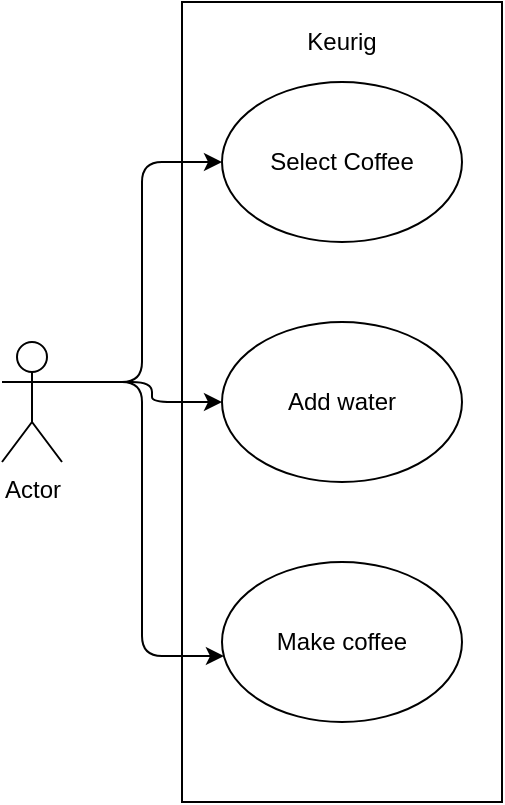 <mxfile version="13.7.7" type="github" pages="3">
  <diagram id="nabhbKor9mXPiOGX9Tdu" name="Use Case Diagram">
    <mxGraphModel dx="2062" dy="1113" grid="1" gridSize="10" guides="1" tooltips="1" connect="1" arrows="1" fold="1" page="1" pageScale="1" pageWidth="850" pageHeight="1100" math="0" shadow="0">
      <root>
        <mxCell id="0" />
        <mxCell id="1" parent="0" />
        <mxCell id="eJW4mWiuwkDCJfjYrWjE-1" value="" style="rounded=0;whiteSpace=wrap;html=1;" parent="1" vertex="1">
          <mxGeometry x="360" y="360" width="160" height="400" as="geometry" />
        </mxCell>
        <mxCell id="eJW4mWiuwkDCJfjYrWjE-2" value="Add water" style="ellipse;whiteSpace=wrap;html=1;" parent="1" vertex="1">
          <mxGeometry x="380" y="520" width="120" height="80" as="geometry" />
        </mxCell>
        <mxCell id="eJW4mWiuwkDCJfjYrWjE-3" value="Select Coffee" style="ellipse;whiteSpace=wrap;html=1;" parent="1" vertex="1">
          <mxGeometry x="380" y="400" width="120" height="80" as="geometry" />
        </mxCell>
        <mxCell id="eJW4mWiuwkDCJfjYrWjE-4" value="Make coffee" style="ellipse;whiteSpace=wrap;html=1;" parent="1" vertex="1">
          <mxGeometry x="380" y="640" width="120" height="80" as="geometry" />
        </mxCell>
        <mxCell id="eJW4mWiuwkDCJfjYrWjE-5" value="Actor" style="shape=umlActor;verticalLabelPosition=bottom;verticalAlign=top;html=1;outlineConnect=0;" parent="1" vertex="1">
          <mxGeometry x="270" y="530" width="30" height="60" as="geometry" />
        </mxCell>
        <mxCell id="eJW4mWiuwkDCJfjYrWjE-6" value="" style="edgeStyle=elbowEdgeStyle;elbow=horizontal;endArrow=classic;html=1;entryX=0;entryY=0.5;entryDx=0;entryDy=0;" parent="1" target="eJW4mWiuwkDCJfjYrWjE-3" edge="1">
          <mxGeometry width="50" height="50" relative="1" as="geometry">
            <mxPoint x="300" y="550" as="sourcePoint" />
            <mxPoint x="350" y="500" as="targetPoint" />
          </mxGeometry>
        </mxCell>
        <mxCell id="eJW4mWiuwkDCJfjYrWjE-7" value="" style="edgeStyle=elbowEdgeStyle;elbow=horizontal;endArrow=classic;html=1;entryX=0.008;entryY=0.588;entryDx=0;entryDy=0;entryPerimeter=0;" parent="1" target="eJW4mWiuwkDCJfjYrWjE-4" edge="1">
          <mxGeometry width="50" height="50" relative="1" as="geometry">
            <mxPoint x="310" y="550" as="sourcePoint" />
            <mxPoint x="390" y="450" as="targetPoint" />
            <Array as="points">
              <mxPoint x="340" y="620" />
            </Array>
          </mxGeometry>
        </mxCell>
        <mxCell id="eJW4mWiuwkDCJfjYrWjE-8" value="" style="edgeStyle=elbowEdgeStyle;elbow=horizontal;endArrow=classic;html=1;" parent="1" target="eJW4mWiuwkDCJfjYrWjE-2" edge="1">
          <mxGeometry width="50" height="50" relative="1" as="geometry">
            <mxPoint x="310" y="550" as="sourcePoint" />
            <mxPoint x="390" y="450" as="targetPoint" />
          </mxGeometry>
        </mxCell>
        <mxCell id="eJW4mWiuwkDCJfjYrWjE-9" value="Keurig" style="text;html=1;strokeColor=none;fillColor=none;align=center;verticalAlign=middle;whiteSpace=wrap;rounded=0;" parent="1" vertex="1">
          <mxGeometry x="420" y="370" width="40" height="20" as="geometry" />
        </mxCell>
      </root>
    </mxGraphModel>
  </diagram>
  <diagram id="fj7XMZRP-zhcd3e4IcRD" name="Domain Model">
    <mxGraphModel dx="2062" dy="1113" grid="1" gridSize="10" guides="1" tooltips="1" connect="1" arrows="1" fold="1" page="1" pageScale="1" pageWidth="850" pageHeight="1100" math="0" shadow="0">
      <root>
        <mxCell id="2-ZPQxiy_Hfg7RQ_xH3h-0" />
        <mxCell id="2-ZPQxiy_Hfg7RQ_xH3h-1" parent="2-ZPQxiy_Hfg7RQ_xH3h-0" />
        <mxCell id="e2Mw7yJbRmco-fGjlPFH-0" value="Keurig" style="rounded=0;whiteSpace=wrap;html=1;" parent="2-ZPQxiy_Hfg7RQ_xH3h-1" vertex="1">
          <mxGeometry x="380" y="560" width="120" height="60" as="geometry" />
        </mxCell>
        <mxCell id="e2Mw7yJbRmco-fGjlPFH-1" value="Actor" style="rounded=0;whiteSpace=wrap;html=1;" parent="2-ZPQxiy_Hfg7RQ_xH3h-1" vertex="1">
          <mxGeometry x="280" y="320" width="120" height="60" as="geometry" />
        </mxCell>
        <mxCell id="e2Mw7yJbRmco-fGjlPFH-8" value="Water" style="rounded=0;whiteSpace=wrap;html=1;" parent="2-ZPQxiy_Hfg7RQ_xH3h-1" vertex="1">
          <mxGeometry x="200" y="560" width="120" height="60" as="geometry" />
        </mxCell>
        <mxCell id="e2Mw7yJbRmco-fGjlPFH-9" value="Coffee Pod" style="rounded=0;whiteSpace=wrap;html=1;" parent="2-ZPQxiy_Hfg7RQ_xH3h-1" vertex="1">
          <mxGeometry x="440" y="420" width="120" height="60" as="geometry" />
        </mxCell>
        <mxCell id="e2Mw7yJbRmco-fGjlPFH-11" value="Cup" style="rounded=0;whiteSpace=wrap;html=1;" parent="2-ZPQxiy_Hfg7RQ_xH3h-1" vertex="1">
          <mxGeometry x="520" y="320" width="120" height="60" as="geometry" />
        </mxCell>
        <mxCell id="e2Mw7yJbRmco-fGjlPFH-19" value="" style="endArrow=classic;startArrow=classic;html=1;entryX=1;entryY=0.5;entryDx=0;entryDy=0;exitX=0;exitY=0.5;exitDx=0;exitDy=0;" parent="2-ZPQxiy_Hfg7RQ_xH3h-1" source="e2Mw7yJbRmco-fGjlPFH-0" target="e2Mw7yJbRmco-fGjlPFH-8" edge="1">
          <mxGeometry width="50" height="50" relative="1" as="geometry">
            <mxPoint x="350" y="570" as="sourcePoint" />
            <mxPoint x="350" y="490" as="targetPoint" />
          </mxGeometry>
        </mxCell>
        <mxCell id="e2Mw7yJbRmco-fGjlPFH-20" value="1.." style="text;html=1;strokeColor=none;fillColor=none;align=center;verticalAlign=middle;whiteSpace=wrap;rounded=0;" parent="2-ZPQxiy_Hfg7RQ_xH3h-1" vertex="1">
          <mxGeometry x="310" y="570" width="40" height="20" as="geometry" />
        </mxCell>
        <mxCell id="e2Mw7yJbRmco-fGjlPFH-21" value="1" style="text;html=1;strokeColor=none;fillColor=none;align=center;verticalAlign=middle;whiteSpace=wrap;rounded=0;" parent="2-ZPQxiy_Hfg7RQ_xH3h-1" vertex="1">
          <mxGeometry x="350" y="570" width="40" height="20" as="geometry" />
        </mxCell>
        <mxCell id="e2Mw7yJbRmco-fGjlPFH-25" value="" style="endArrow=classic;startArrow=classic;html=1;entryX=0.5;entryY=1;entryDx=0;entryDy=0;exitX=0.75;exitY=0;exitDx=0;exitDy=0;" parent="2-ZPQxiy_Hfg7RQ_xH3h-1" source="e2Mw7yJbRmco-fGjlPFH-0" target="e2Mw7yJbRmco-fGjlPFH-9" edge="1">
          <mxGeometry width="50" height="50" relative="1" as="geometry">
            <mxPoint x="540" y="580" as="sourcePoint" />
            <mxPoint x="540" y="500" as="targetPoint" />
            <Array as="points">
              <mxPoint x="470" y="510" />
              <mxPoint x="500" y="510" />
            </Array>
          </mxGeometry>
        </mxCell>
        <mxCell id="e2Mw7yJbRmco-fGjlPFH-29" value="" style="endArrow=classic;startArrow=classic;html=1;entryX=0.25;entryY=1;entryDx=0;entryDy=0;exitX=0.5;exitY=0;exitDx=0;exitDy=0;" parent="2-ZPQxiy_Hfg7RQ_xH3h-1" source="e2Mw7yJbRmco-fGjlPFH-8" target="e2Mw7yJbRmco-fGjlPFH-1" edge="1">
          <mxGeometry width="50" height="50" relative="1" as="geometry">
            <mxPoint x="400" y="590" as="sourcePoint" />
            <mxPoint x="450" y="540" as="targetPoint" />
            <Array as="points">
              <mxPoint x="260" y="520" />
              <mxPoint x="310" y="520" />
            </Array>
          </mxGeometry>
        </mxCell>
        <mxCell id="e2Mw7yJbRmco-fGjlPFH-30" value="1..." style="text;html=1;strokeColor=none;fillColor=none;align=center;verticalAlign=middle;whiteSpace=wrap;rounded=0;" parent="2-ZPQxiy_Hfg7RQ_xH3h-1" vertex="1">
          <mxGeometry x="220" y="540" width="40" height="20" as="geometry" />
        </mxCell>
        <mxCell id="e2Mw7yJbRmco-fGjlPFH-31" value="1" style="text;html=1;strokeColor=none;fillColor=none;align=center;verticalAlign=middle;whiteSpace=wrap;rounded=0;" parent="2-ZPQxiy_Hfg7RQ_xH3h-1" vertex="1">
          <mxGeometry x="280" y="380" width="40" height="20" as="geometry" />
        </mxCell>
        <mxCell id="e2Mw7yJbRmco-fGjlPFH-34" value="" style="endArrow=classic;startArrow=classic;html=1;entryX=0.5;entryY=1;entryDx=0;entryDy=0;exitX=0.25;exitY=0;exitDx=0;exitDy=0;" parent="2-ZPQxiy_Hfg7RQ_xH3h-1" source="e2Mw7yJbRmco-fGjlPFH-0" target="e2Mw7yJbRmco-fGjlPFH-1" edge="1">
          <mxGeometry width="50" height="50" relative="1" as="geometry">
            <mxPoint x="400" y="590" as="sourcePoint" />
            <mxPoint x="450" y="540" as="targetPoint" />
            <Array as="points">
              <mxPoint x="410" y="510" />
              <mxPoint x="340" y="510" />
            </Array>
          </mxGeometry>
        </mxCell>
        <mxCell id="e2Mw7yJbRmco-fGjlPFH-35" value="1" style="text;html=1;strokeColor=none;fillColor=none;align=center;verticalAlign=middle;whiteSpace=wrap;rounded=0;" parent="2-ZPQxiy_Hfg7RQ_xH3h-1" vertex="1">
          <mxGeometry x="380" y="540" width="40" height="20" as="geometry" />
        </mxCell>
        <mxCell id="e2Mw7yJbRmco-fGjlPFH-36" value="1" style="text;html=1;strokeColor=none;fillColor=none;align=center;verticalAlign=middle;whiteSpace=wrap;rounded=0;" parent="2-ZPQxiy_Hfg7RQ_xH3h-1" vertex="1">
          <mxGeometry x="310" y="380" width="40" height="20" as="geometry" />
        </mxCell>
        <mxCell id="e2Mw7yJbRmco-fGjlPFH-38" value="" style="endArrow=classic;startArrow=classic;html=1;exitX=1;exitY=0.5;exitDx=0;exitDy=0;entryX=0;entryY=0.5;entryDx=0;entryDy=0;" parent="2-ZPQxiy_Hfg7RQ_xH3h-1" source="e2Mw7yJbRmco-fGjlPFH-1" target="e2Mw7yJbRmco-fGjlPFH-11" edge="1">
          <mxGeometry width="50" height="50" relative="1" as="geometry">
            <mxPoint x="430" y="360" as="sourcePoint" />
            <mxPoint x="480" y="310" as="targetPoint" />
          </mxGeometry>
        </mxCell>
        <mxCell id="e2Mw7yJbRmco-fGjlPFH-40" value="1" style="text;html=1;strokeColor=none;fillColor=none;align=center;verticalAlign=middle;whiteSpace=wrap;rounded=0;" parent="2-ZPQxiy_Hfg7RQ_xH3h-1" vertex="1">
          <mxGeometry x="390" y="330" width="40" height="20" as="geometry" />
        </mxCell>
        <mxCell id="e2Mw7yJbRmco-fGjlPFH-41" value="1" style="text;html=1;strokeColor=none;fillColor=none;align=center;verticalAlign=middle;whiteSpace=wrap;rounded=0;" parent="2-ZPQxiy_Hfg7RQ_xH3h-1" vertex="1">
          <mxGeometry x="490" y="330" width="40" height="20" as="geometry" />
        </mxCell>
        <mxCell id="e2Mw7yJbRmco-fGjlPFH-43" value="" style="endArrow=classic;startArrow=classic;html=1;entryX=0.5;entryY=1;entryDx=0;entryDy=0;exitX=1.017;exitY=0.65;exitDx=0;exitDy=0;exitPerimeter=0;" parent="2-ZPQxiy_Hfg7RQ_xH3h-1" source="e2Mw7yJbRmco-fGjlPFH-0" target="e2Mw7yJbRmco-fGjlPFH-11" edge="1">
          <mxGeometry width="50" height="50" relative="1" as="geometry">
            <mxPoint x="590" y="540" as="sourcePoint" />
            <mxPoint x="640" y="490" as="targetPoint" />
            <Array as="points">
              <mxPoint x="580" y="599" />
            </Array>
          </mxGeometry>
        </mxCell>
        <mxCell id="e2Mw7yJbRmco-fGjlPFH-44" value="1" style="text;html=1;strokeColor=none;fillColor=none;align=center;verticalAlign=middle;whiteSpace=wrap;rounded=0;" parent="2-ZPQxiy_Hfg7RQ_xH3h-1" vertex="1">
          <mxGeometry x="550" y="380" width="40" height="20" as="geometry" />
        </mxCell>
        <mxCell id="e2Mw7yJbRmco-fGjlPFH-45" value="1" style="text;html=1;strokeColor=none;fillColor=none;align=center;verticalAlign=middle;whiteSpace=wrap;rounded=0;" parent="2-ZPQxiy_Hfg7RQ_xH3h-1" vertex="1">
          <mxGeometry x="490" y="580" width="40" height="20" as="geometry" />
        </mxCell>
        <mxCell id="e2Mw7yJbRmco-fGjlPFH-46" value="" style="endArrow=classic;startArrow=classic;html=1;entryX=0.75;entryY=1;entryDx=0;entryDy=0;exitX=0.5;exitY=0;exitDx=0;exitDy=0;" parent="2-ZPQxiy_Hfg7RQ_xH3h-1" source="e2Mw7yJbRmco-fGjlPFH-9" target="e2Mw7yJbRmco-fGjlPFH-1" edge="1">
          <mxGeometry width="50" height="50" relative="1" as="geometry">
            <mxPoint x="425" y="410" as="sourcePoint" />
            <mxPoint x="475" y="360" as="targetPoint" />
            <Array as="points">
              <mxPoint x="500" y="400" />
              <mxPoint x="370" y="400" />
            </Array>
          </mxGeometry>
        </mxCell>
        <mxCell id="e2Mw7yJbRmco-fGjlPFH-47" value="1" style="text;html=1;strokeColor=none;fillColor=none;align=center;verticalAlign=middle;whiteSpace=wrap;rounded=0;" parent="2-ZPQxiy_Hfg7RQ_xH3h-1" vertex="1">
          <mxGeometry x="340" y="380" width="40" height="20" as="geometry" />
        </mxCell>
        <mxCell id="e2Mw7yJbRmco-fGjlPFH-48" value="1..." style="text;html=1;strokeColor=none;fillColor=none;align=center;verticalAlign=middle;whiteSpace=wrap;rounded=0;" parent="2-ZPQxiy_Hfg7RQ_xH3h-1" vertex="1">
          <mxGeometry x="460" y="400" width="40" height="20" as="geometry" />
        </mxCell>
        <mxCell id="e2Mw7yJbRmco-fGjlPFH-50" value="1" style="text;html=1;strokeColor=none;fillColor=none;align=center;verticalAlign=middle;whiteSpace=wrap;rounded=0;" parent="2-ZPQxiy_Hfg7RQ_xH3h-1" vertex="1">
          <mxGeometry x="460" y="480" width="40" height="20" as="geometry" />
        </mxCell>
        <mxCell id="e2Mw7yJbRmco-fGjlPFH-52" value="1" style="text;html=1;strokeColor=none;fillColor=none;align=center;verticalAlign=middle;whiteSpace=wrap;rounded=0;" parent="2-ZPQxiy_Hfg7RQ_xH3h-1" vertex="1">
          <mxGeometry x="440" y="540" width="40" height="20" as="geometry" />
        </mxCell>
      </root>
    </mxGraphModel>
  </diagram>
  <diagram id="gVw7ZQ3Y8-KZ5H9QgmOD" name="Design">
    <mxGraphModel dx="2062" dy="1113" grid="1" gridSize="10" guides="1" tooltips="1" connect="1" arrows="1" fold="1" page="1" pageScale="1" pageWidth="1100" pageHeight="850" math="0" shadow="0">
      <root>
        <mxCell id="sZf8GTJf1YbUflnIPJGI-0" />
        <mxCell id="sZf8GTJf1YbUflnIPJGI-1" parent="sZf8GTJf1YbUflnIPJGI-0" />
        <mxCell id="j-KI0gfzSVO3YYarTpef-36" value="" style="rounded=0;whiteSpace=wrap;html=1;rotation=-90;" vertex="1" parent="sZf8GTJf1YbUflnIPJGI-1">
          <mxGeometry x="955" y="735" width="50" height="10" as="geometry" />
        </mxCell>
        <mxCell id="j-KI0gfzSVO3YYarTpef-34" value="" style="rounded=0;whiteSpace=wrap;html=1;rotation=-90;" vertex="1" parent="sZf8GTJf1YbUflnIPJGI-1">
          <mxGeometry x="235" y="657" width="50" height="10" as="geometry" />
        </mxCell>
        <mxCell id="j-KI0gfzSVO3YYarTpef-31" value="" style="rounded=0;whiteSpace=wrap;html=1;rotation=-90;" vertex="1" parent="sZf8GTJf1YbUflnIPJGI-1">
          <mxGeometry x="616.57" y="633.7" width="246.88" height="10" as="geometry" />
        </mxCell>
        <mxCell id="j-KI0gfzSVO3YYarTpef-28" value="" style="rounded=0;whiteSpace=wrap;html=1;rotation=-90;" vertex="1" parent="sZf8GTJf1YbUflnIPJGI-1">
          <mxGeometry x="715" y="454" width="50" height="10" as="geometry" />
        </mxCell>
        <mxCell id="j-KI0gfzSVO3YYarTpef-26" value="" style="rounded=0;whiteSpace=wrap;html=1;rotation=-90;" vertex="1" parent="sZf8GTJf1YbUflnIPJGI-1">
          <mxGeometry x="715" y="294" width="50" height="10" as="geometry" />
        </mxCell>
        <mxCell id="j-KI0gfzSVO3YYarTpef-25" value="" style="rounded=0;whiteSpace=wrap;html=1;rotation=-90;" vertex="1" parent="sZf8GTJf1YbUflnIPJGI-1">
          <mxGeometry x="475" y="577" width="50" height="10" as="geometry" />
        </mxCell>
        <mxCell id="j-KI0gfzSVO3YYarTpef-23" value="" style="rounded=0;whiteSpace=wrap;html=1;rotation=-90;" vertex="1" parent="sZf8GTJf1YbUflnIPJGI-1">
          <mxGeometry x="475" y="377" width="50" height="10" as="geometry" />
        </mxCell>
        <mxCell id="j-KI0gfzSVO3YYarTpef-13" value="" style="rounded=0;whiteSpace=wrap;html=1;rotation=-90;" vertex="1" parent="sZf8GTJf1YbUflnIPJGI-1">
          <mxGeometry x="25" y="457" width="50" height="10" as="geometry" />
        </mxCell>
        <mxCell id="j-KI0gfzSVO3YYarTpef-16" value="" style="rounded=0;whiteSpace=wrap;html=1;rotation=-90;" vertex="1" parent="sZf8GTJf1YbUflnIPJGI-1">
          <mxGeometry x="25" y="537" width="50" height="10" as="geometry" />
        </mxCell>
        <mxCell id="WvVp7e6VGEnJc7kbU__3-35" value="" style="rounded=0;whiteSpace=wrap;html=1;rotation=-90;" parent="sZf8GTJf1YbUflnIPJGI-1" vertex="1">
          <mxGeometry x="25" y="377" width="50" height="10" as="geometry" />
        </mxCell>
        <mxCell id="8aOVubHYq-UC0TTSX-7s-0" value="Coffee Pod" style="rounded=0;whiteSpace=wrap;html=1;" parent="sZf8GTJf1YbUflnIPJGI-1" vertex="1">
          <mxGeometry x="200" y="100" width="120" height="60" as="geometry" />
        </mxCell>
        <mxCell id="8aOVubHYq-UC0TTSX-7s-1" value="Water" style="rounded=0;whiteSpace=wrap;html=1;" parent="sZf8GTJf1YbUflnIPJGI-1" vertex="1">
          <mxGeometry x="440" y="100" width="120" height="60" as="geometry" />
        </mxCell>
        <mxCell id="8aOVubHYq-UC0TTSX-7s-2" value="Keurig" style="rounded=0;whiteSpace=wrap;html=1;" parent="sZf8GTJf1YbUflnIPJGI-1" vertex="1">
          <mxGeometry x="680" y="100" width="120" height="60" as="geometry" />
        </mxCell>
        <mxCell id="8aOVubHYq-UC0TTSX-7s-3" value="Cup" style="rounded=0;whiteSpace=wrap;html=1;" parent="sZf8GTJf1YbUflnIPJGI-1" vertex="1">
          <mxGeometry x="920" y="100" width="120" height="60" as="geometry" />
        </mxCell>
        <mxCell id="WvVp7e6VGEnJc7kbU__3-0" value="Actor" style="shape=umlActor;verticalLabelPosition=top;verticalAlign=bottom;html=1;outlineConnect=0;labelPosition=center;align=center;" parent="sZf8GTJf1YbUflnIPJGI-1" vertex="1">
          <mxGeometry x="35" y="110" width="30" height="50" as="geometry" />
        </mxCell>
        <mxCell id="WvVp7e6VGEnJc7kbU__3-3" value="" style="endArrow=none;dashed=1;html=1;" parent="sZf8GTJf1YbUflnIPJGI-1" source="WvVp7e6VGEnJc7kbU__3-31" edge="1">
          <mxGeometry width="50" height="50" relative="1" as="geometry">
            <mxPoint x="50" y="710" as="sourcePoint" />
            <mxPoint x="50" y="135" as="targetPoint" />
            <Array as="points" />
          </mxGeometry>
        </mxCell>
        <mxCell id="WvVp7e6VGEnJc7kbU__3-5" value="" style="endArrow=none;dashed=1;html=1;entryX=0.5;entryY=1;entryDx=0;entryDy=0;" parent="sZf8GTJf1YbUflnIPJGI-1" target="8aOVubHYq-UC0TTSX-7s-0" edge="1">
          <mxGeometry width="50" height="50" relative="1" as="geometry">
            <mxPoint x="260" y="800" as="sourcePoint" />
            <mxPoint x="450" y="540" as="targetPoint" />
          </mxGeometry>
        </mxCell>
        <mxCell id="WvVp7e6VGEnJc7kbU__3-6" value="" style="endArrow=none;dashed=1;html=1;entryX=0.5;entryY=1;entryDx=0;entryDy=0;" parent="sZf8GTJf1YbUflnIPJGI-1" edge="1" source="j-KI0gfzSVO3YYarTpef-23">
          <mxGeometry width="50" height="50" relative="1" as="geometry">
            <mxPoint x="500" y="760" as="sourcePoint" />
            <mxPoint x="499.5" y="160" as="targetPoint" />
          </mxGeometry>
        </mxCell>
        <mxCell id="WvVp7e6VGEnJc7kbU__3-7" value="" style="endArrow=none;dashed=1;html=1;entryX=0.5;entryY=1;entryDx=0;entryDy=0;" parent="sZf8GTJf1YbUflnIPJGI-1" edge="1" source="j-KI0gfzSVO3YYarTpef-26">
          <mxGeometry width="50" height="50" relative="1" as="geometry">
            <mxPoint x="740" y="760" as="sourcePoint" />
            <mxPoint x="739.5" y="160" as="targetPoint" />
          </mxGeometry>
        </mxCell>
        <mxCell id="WvVp7e6VGEnJc7kbU__3-8" value="" style="endArrow=none;dashed=1;html=1;entryX=0.5;entryY=1;entryDx=0;entryDy=0;" parent="sZf8GTJf1YbUflnIPJGI-1" edge="1" source="j-KI0gfzSVO3YYarTpef-36">
          <mxGeometry width="50" height="50" relative="1" as="geometry">
            <mxPoint x="980" y="760" as="sourcePoint" />
            <mxPoint x="979.5" y="160" as="targetPoint" />
          </mxGeometry>
        </mxCell>
        <mxCell id="WvVp7e6VGEnJc7kbU__3-15" value="" style="endArrow=classic;html=1;" parent="sZf8GTJf1YbUflnIPJGI-1" edge="1">
          <mxGeometry width="50" height="50" relative="1" as="geometry">
            <mxPoint x="50" y="360" as="sourcePoint" />
            <mxPoint x="500" y="360" as="targetPoint" />
          </mxGeometry>
        </mxCell>
        <mxCell id="WvVp7e6VGEnJc7kbU__3-16" value="getWater" style="edgeLabel;html=1;align=center;verticalAlign=middle;resizable=0;points=[];" parent="WvVp7e6VGEnJc7kbU__3-15" vertex="1" connectable="0">
          <mxGeometry x="-0.152" y="-5" relative="1" as="geometry">
            <mxPoint x="219" y="-15" as="offset" />
          </mxGeometry>
        </mxCell>
        <mxCell id="WvVp7e6VGEnJc7kbU__3-17" value="" style="endArrow=classic;html=1;" parent="sZf8GTJf1YbUflnIPJGI-1" edge="1">
          <mxGeometry width="50" height="50" relative="1" as="geometry">
            <mxPoint x="50" y="440" as="sourcePoint" />
            <mxPoint x="740" y="440" as="targetPoint" />
          </mxGeometry>
        </mxCell>
        <mxCell id="WvVp7e6VGEnJc7kbU__3-18" value="addWater(water)" style="edgeLabel;html=1;align=center;verticalAlign=middle;resizable=0;points=[];" parent="WvVp7e6VGEnJc7kbU__3-17" vertex="1" connectable="0">
          <mxGeometry x="-0.152" y="-5" relative="1" as="geometry">
            <mxPoint x="348" y="-15" as="offset" />
          </mxGeometry>
        </mxCell>
        <mxCell id="WvVp7e6VGEnJc7kbU__3-21" value="" style="endArrow=classic;html=1;" parent="sZf8GTJf1YbUflnIPJGI-1" edge="1">
          <mxGeometry width="50" height="50" relative="1" as="geometry">
            <mxPoint x="50" y="520" as="sourcePoint" />
            <mxPoint x="740" y="520" as="targetPoint" />
          </mxGeometry>
        </mxCell>
        <mxCell id="WvVp7e6VGEnJc7kbU__3-22" value="makeCoffee" style="edgeLabel;html=1;align=center;verticalAlign=middle;resizable=0;points=[];" parent="WvVp7e6VGEnJc7kbU__3-21" vertex="1" connectable="0">
          <mxGeometry x="-0.152" y="-5" relative="1" as="geometry">
            <mxPoint x="348" y="-15" as="offset" />
          </mxGeometry>
        </mxCell>
        <mxCell id="WvVp7e6VGEnJc7kbU__3-24" value="" style="endArrow=classic;html=1;" parent="sZf8GTJf1YbUflnIPJGI-1" edge="1">
          <mxGeometry width="50" height="50" relative="1" as="geometry">
            <mxPoint x="740" y="560" as="sourcePoint" />
            <mxPoint x="500" y="560" as="targetPoint" />
          </mxGeometry>
        </mxCell>
        <mxCell id="WvVp7e6VGEnJc7kbU__3-25" value="heatWater" style="edgeLabel;html=1;align=center;verticalAlign=middle;resizable=0;points=[];" parent="WvVp7e6VGEnJc7kbU__3-24" vertex="1" connectable="0">
          <mxGeometry x="-0.152" y="-5" relative="1" as="geometry">
            <mxPoint x="-108" y="-5" as="offset" />
          </mxGeometry>
        </mxCell>
        <mxCell id="WvVp7e6VGEnJc7kbU__3-28" value="" style="endArrow=classic;html=1;" parent="sZf8GTJf1YbUflnIPJGI-1" edge="1">
          <mxGeometry width="50" height="50" relative="1" as="geometry">
            <mxPoint x="500" y="400" as="sourcePoint" />
            <mxPoint x="50" y="400" as="targetPoint" />
          </mxGeometry>
        </mxCell>
        <mxCell id="WvVp7e6VGEnJc7kbU__3-29" value="water" style="edgeLabel;html=1;align=center;verticalAlign=middle;resizable=0;points=[];" parent="WvVp7e6VGEnJc7kbU__3-28" vertex="1" connectable="0">
          <mxGeometry x="-0.152" y="-5" relative="1" as="geometry">
            <mxPoint x="-239" y="-5" as="offset" />
          </mxGeometry>
        </mxCell>
        <mxCell id="WvVp7e6VGEnJc7kbU__3-31" value="" style="rounded=0;whiteSpace=wrap;html=1;rotation=-90;" parent="sZf8GTJf1YbUflnIPJGI-1" vertex="1">
          <mxGeometry x="25" y="215" width="50" height="10" as="geometry" />
        </mxCell>
        <mxCell id="WvVp7e6VGEnJc7kbU__3-32" value="" style="endArrow=none;dashed=1;html=1;" parent="sZf8GTJf1YbUflnIPJGI-1" source="WvVp7e6VGEnJc7kbU__3-33" target="WvVp7e6VGEnJc7kbU__3-31" edge="1">
          <mxGeometry width="50" height="50" relative="1" as="geometry">
            <mxPoint x="50" y="710" as="sourcePoint" />
            <mxPoint x="50" y="135" as="targetPoint" />
            <Array as="points" />
          </mxGeometry>
        </mxCell>
        <mxCell id="WvVp7e6VGEnJc7kbU__3-26" value="" style="endArrow=classic;html=1;" parent="sZf8GTJf1YbUflnIPJGI-1" edge="1">
          <mxGeometry width="50" height="50" relative="1" as="geometry">
            <mxPoint x="260" y="240" as="sourcePoint" />
            <mxPoint x="50" y="240" as="targetPoint" />
          </mxGeometry>
        </mxCell>
        <mxCell id="WvVp7e6VGEnJc7kbU__3-27" value="coffeePod" style="edgeLabel;html=1;align=center;verticalAlign=middle;resizable=0;points=[];" parent="WvVp7e6VGEnJc7kbU__3-26" vertex="1" connectable="0">
          <mxGeometry x="-0.152" y="-5" relative="1" as="geometry">
            <mxPoint x="-81" y="-5" as="offset" />
          </mxGeometry>
        </mxCell>
        <mxCell id="WvVp7e6VGEnJc7kbU__3-9" value="" style="endArrow=classic;html=1;" parent="sZf8GTJf1YbUflnIPJGI-1" edge="1">
          <mxGeometry width="50" height="50" relative="1" as="geometry">
            <mxPoint x="50" y="200" as="sourcePoint" />
            <mxPoint x="260" y="200" as="targetPoint" />
          </mxGeometry>
        </mxCell>
        <mxCell id="WvVp7e6VGEnJc7kbU__3-10" value="selectCoffee" style="edgeLabel;html=1;align=center;verticalAlign=middle;resizable=0;points=[];" parent="WvVp7e6VGEnJc7kbU__3-9" vertex="1" connectable="0">
          <mxGeometry x="-0.152" y="-5" relative="1" as="geometry">
            <mxPoint x="71" y="-15" as="offset" />
          </mxGeometry>
        </mxCell>
        <mxCell id="WvVp7e6VGEnJc7kbU__3-33" value="" style="rounded=0;whiteSpace=wrap;html=1;rotation=-90;" parent="sZf8GTJf1YbUflnIPJGI-1" vertex="1">
          <mxGeometry x="25" y="297" width="50" height="10" as="geometry" />
        </mxCell>
        <mxCell id="WvVp7e6VGEnJc7kbU__3-34" value="" style="endArrow=none;dashed=1;html=1;" parent="sZf8GTJf1YbUflnIPJGI-1" source="WvVp7e6VGEnJc7kbU__3-35" target="WvVp7e6VGEnJc7kbU__3-33" edge="1">
          <mxGeometry width="50" height="50" relative="1" as="geometry">
            <mxPoint x="50" y="710" as="sourcePoint" />
            <mxPoint x="50" y="245" as="targetPoint" />
            <Array as="points" />
          </mxGeometry>
        </mxCell>
        <mxCell id="WvVp7e6VGEnJc7kbU__3-11" value="" style="endArrow=classic;html=1;" parent="sZf8GTJf1YbUflnIPJGI-1" edge="1">
          <mxGeometry width="50" height="50" relative="1" as="geometry">
            <mxPoint x="50" y="280" as="sourcePoint" />
            <mxPoint x="740" y="280" as="targetPoint" />
          </mxGeometry>
        </mxCell>
        <mxCell id="WvVp7e6VGEnJc7kbU__3-20" value="insertPod(coffee pod)" style="edgeLabel;html=1;align=center;verticalAlign=middle;resizable=0;points=[];" parent="WvVp7e6VGEnJc7kbU__3-11" vertex="1" connectable="0">
          <mxGeometry x="0.585" y="3" relative="1" as="geometry">
            <mxPoint x="81" y="-7" as="offset" />
          </mxGeometry>
        </mxCell>
        <mxCell id="j-KI0gfzSVO3YYarTpef-5" value="" style="endArrow=classic;html=1;" edge="1" parent="sZf8GTJf1YbUflnIPJGI-1">
          <mxGeometry width="50" height="50" relative="1" as="geometry">
            <mxPoint x="500" y="600" as="sourcePoint" />
            <mxPoint x="740" y="600" as="targetPoint" />
          </mxGeometry>
        </mxCell>
        <mxCell id="j-KI0gfzSVO3YYarTpef-6" value="hotWater" style="edgeLabel;html=1;align=center;verticalAlign=middle;resizable=0;points=[];" vertex="1" connectable="0" parent="j-KI0gfzSVO3YYarTpef-5">
          <mxGeometry x="-0.152" y="-5" relative="1" as="geometry">
            <mxPoint x="98" y="-15" as="offset" />
          </mxGeometry>
        </mxCell>
        <mxCell id="j-KI0gfzSVO3YYarTpef-8" value="" style="endArrow=classic;html=1;" edge="1" parent="sZf8GTJf1YbUflnIPJGI-1">
          <mxGeometry width="50" height="50" relative="1" as="geometry">
            <mxPoint x="740" y="640" as="sourcePoint" />
            <mxPoint x="260" y="640" as="targetPoint" />
          </mxGeometry>
        </mxCell>
        <mxCell id="j-KI0gfzSVO3YYarTpef-9" value="brewCoffee(water)" style="edgeLabel;html=1;align=center;verticalAlign=middle;resizable=0;points=[];" vertex="1" connectable="0" parent="j-KI0gfzSVO3YYarTpef-8">
          <mxGeometry x="-0.152" y="-5" relative="1" as="geometry">
            <mxPoint x="-227" y="-5" as="offset" />
          </mxGeometry>
        </mxCell>
        <mxCell id="j-KI0gfzSVO3YYarTpef-17" value="" style="endArrow=classic;html=1;" edge="1" parent="sZf8GTJf1YbUflnIPJGI-1">
          <mxGeometry width="50" height="50" relative="1" as="geometry">
            <mxPoint x="260" y="680" as="sourcePoint" />
            <mxPoint x="740" y="680" as="targetPoint" />
          </mxGeometry>
        </mxCell>
        <mxCell id="j-KI0gfzSVO3YYarTpef-18" value="coffee(coffee)" style="edgeLabel;html=1;align=center;verticalAlign=middle;resizable=0;points=[];" vertex="1" connectable="0" parent="j-KI0gfzSVO3YYarTpef-17">
          <mxGeometry x="-0.152" y="-5" relative="1" as="geometry">
            <mxPoint x="237" y="-15" as="offset" />
          </mxGeometry>
        </mxCell>
        <mxCell id="j-KI0gfzSVO3YYarTpef-19" value="" style="endArrow=classic;html=1;" edge="1" parent="sZf8GTJf1YbUflnIPJGI-1">
          <mxGeometry width="50" height="50" relative="1" as="geometry">
            <mxPoint x="740" y="720" as="sourcePoint" />
            <mxPoint x="980" y="720" as="targetPoint" />
          </mxGeometry>
        </mxCell>
        <mxCell id="j-KI0gfzSVO3YYarTpef-20" value="pourCoffee(coffee)" style="edgeLabel;html=1;align=center;verticalAlign=middle;resizable=0;points=[];" vertex="1" connectable="0" parent="j-KI0gfzSVO3YYarTpef-19">
          <mxGeometry x="-0.152" y="-5" relative="1" as="geometry">
            <mxPoint x="78" y="-15" as="offset" />
          </mxGeometry>
        </mxCell>
        <mxCell id="j-KI0gfzSVO3YYarTpef-38" value="" style="endArrow=none;dashed=1;html=1;entryX=0.5;entryY=1;entryDx=0;entryDy=0;" edge="1" parent="sZf8GTJf1YbUflnIPJGI-1">
          <mxGeometry width="50" height="50" relative="1" as="geometry">
            <mxPoint x="49.5" y="800" as="sourcePoint" />
            <mxPoint x="49.5" y="160" as="targetPoint" />
          </mxGeometry>
        </mxCell>
        <mxCell id="j-KI0gfzSVO3YYarTpef-39" value="" style="endArrow=none;dashed=1;html=1;entryX=0.5;entryY=1;entryDx=0;entryDy=0;" edge="1" parent="sZf8GTJf1YbUflnIPJGI-1">
          <mxGeometry width="50" height="50" relative="1" as="geometry">
            <mxPoint x="499.5" y="800" as="sourcePoint" />
            <mxPoint x="499.5" y="160" as="targetPoint" />
          </mxGeometry>
        </mxCell>
        <mxCell id="j-KI0gfzSVO3YYarTpef-40" value="" style="endArrow=none;dashed=1;html=1;entryX=0.5;entryY=1;entryDx=0;entryDy=0;" edge="1" parent="sZf8GTJf1YbUflnIPJGI-1">
          <mxGeometry width="50" height="50" relative="1" as="geometry">
            <mxPoint x="739.5" y="800" as="sourcePoint" />
            <mxPoint x="739.5" y="160" as="targetPoint" />
          </mxGeometry>
        </mxCell>
        <mxCell id="j-KI0gfzSVO3YYarTpef-41" value="" style="endArrow=none;dashed=1;html=1;entryX=0.5;entryY=1;entryDx=0;entryDy=0;" edge="1" parent="sZf8GTJf1YbUflnIPJGI-1">
          <mxGeometry width="50" height="50" relative="1" as="geometry">
            <mxPoint x="979.5" y="800" as="sourcePoint" />
            <mxPoint x="979.5" y="160" as="targetPoint" />
          </mxGeometry>
        </mxCell>
      </root>
    </mxGraphModel>
  </diagram>
</mxfile>

